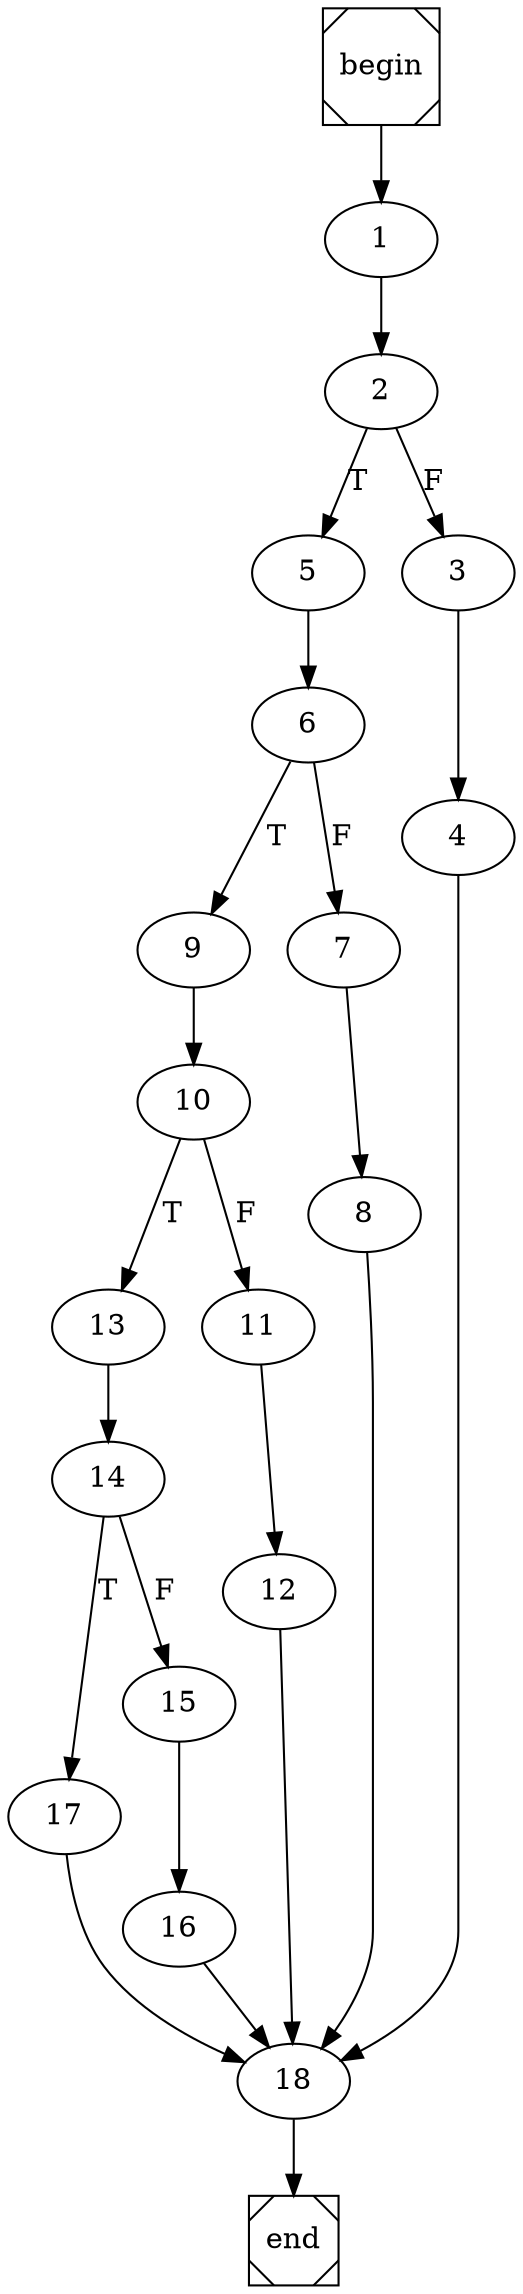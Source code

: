 digraph cfg {
	begin [shape=Msquare];
	end [shape=Msquare];
	begin -> 1;	1 -> 2;	2 -> 5[label=T];	2 -> 3[label=F];	3 -> 4;	4 -> 18;	5 -> 6;	6 -> 9[label=T];	6 -> 7[label=F];	7 -> 8;	8 -> 18;	9 -> 10;	10 -> 13[label=T];	10 -> 11[label=F];	11 -> 12;	12 -> 18;	13 -> 14;	14 -> 17[label=T];	14 -> 15[label=F];	15 -> 16;	16 -> 18;	17 -> 18;	18 -> end;}
